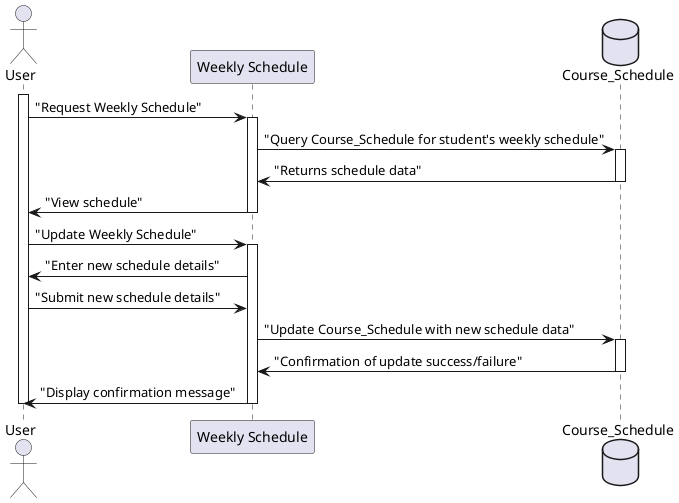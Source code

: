 @startuml "צפייה במערכת שעות"
Actor User
participant GUI as "Weekly Schedule"
database Database_Course_Schedule as "Course_Schedule"

activate User
User->GUI: "Request Weekly Schedule"
activate GUI
GUI->Database_Course_Schedule: "Query Course_Schedule for student's weekly schedule"
activate Database_Course_Schedule
Database_Course_Schedule->GUI: "Returns schedule data"
deactivate Database_Course_Schedule
GUI->User: "View schedule"
deactivate GUI


User->GUI: "Update Weekly Schedule"
activate GUI
GUI->User: "Enter new schedule details"
User->GUI: "Submit new schedule details"
GUI->Database_Course_Schedule: "Update Course_Schedule with new schedule data"
activate Database_Course_Schedule
Database_Course_Schedule->GUI: "Confirmation of update success/failure"
deactivate Database_Course_Schedule
GUI->User: "Display confirmation message"
deactivate GUI
deactivate User
@enduml